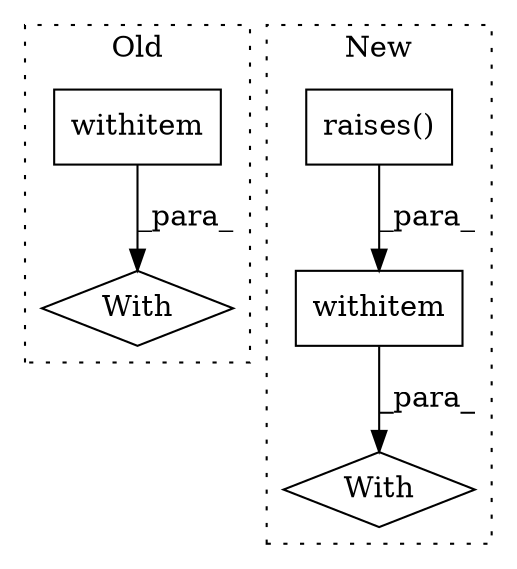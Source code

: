 digraph G {
subgraph cluster0 {
1 [label="With" a="39" s="12449,12460" l="5,42" shape="diamond"];
5 [label="withitem" a="49" s="12454" l="6" shape="box"];
label = "Old";
style="dotted";
}
subgraph cluster1 {
2 [label="raises()" a="75" s="10633,10659" l="14,1" shape="box"];
3 [label="With" a="39" s="10628,10639" l="5,39" shape="diamond"];
4 [label="withitem" a="49" s="10633" l="6" shape="box"];
label = "New";
style="dotted";
}
2 -> 4 [label="_para_"];
4 -> 3 [label="_para_"];
5 -> 1 [label="_para_"];
}